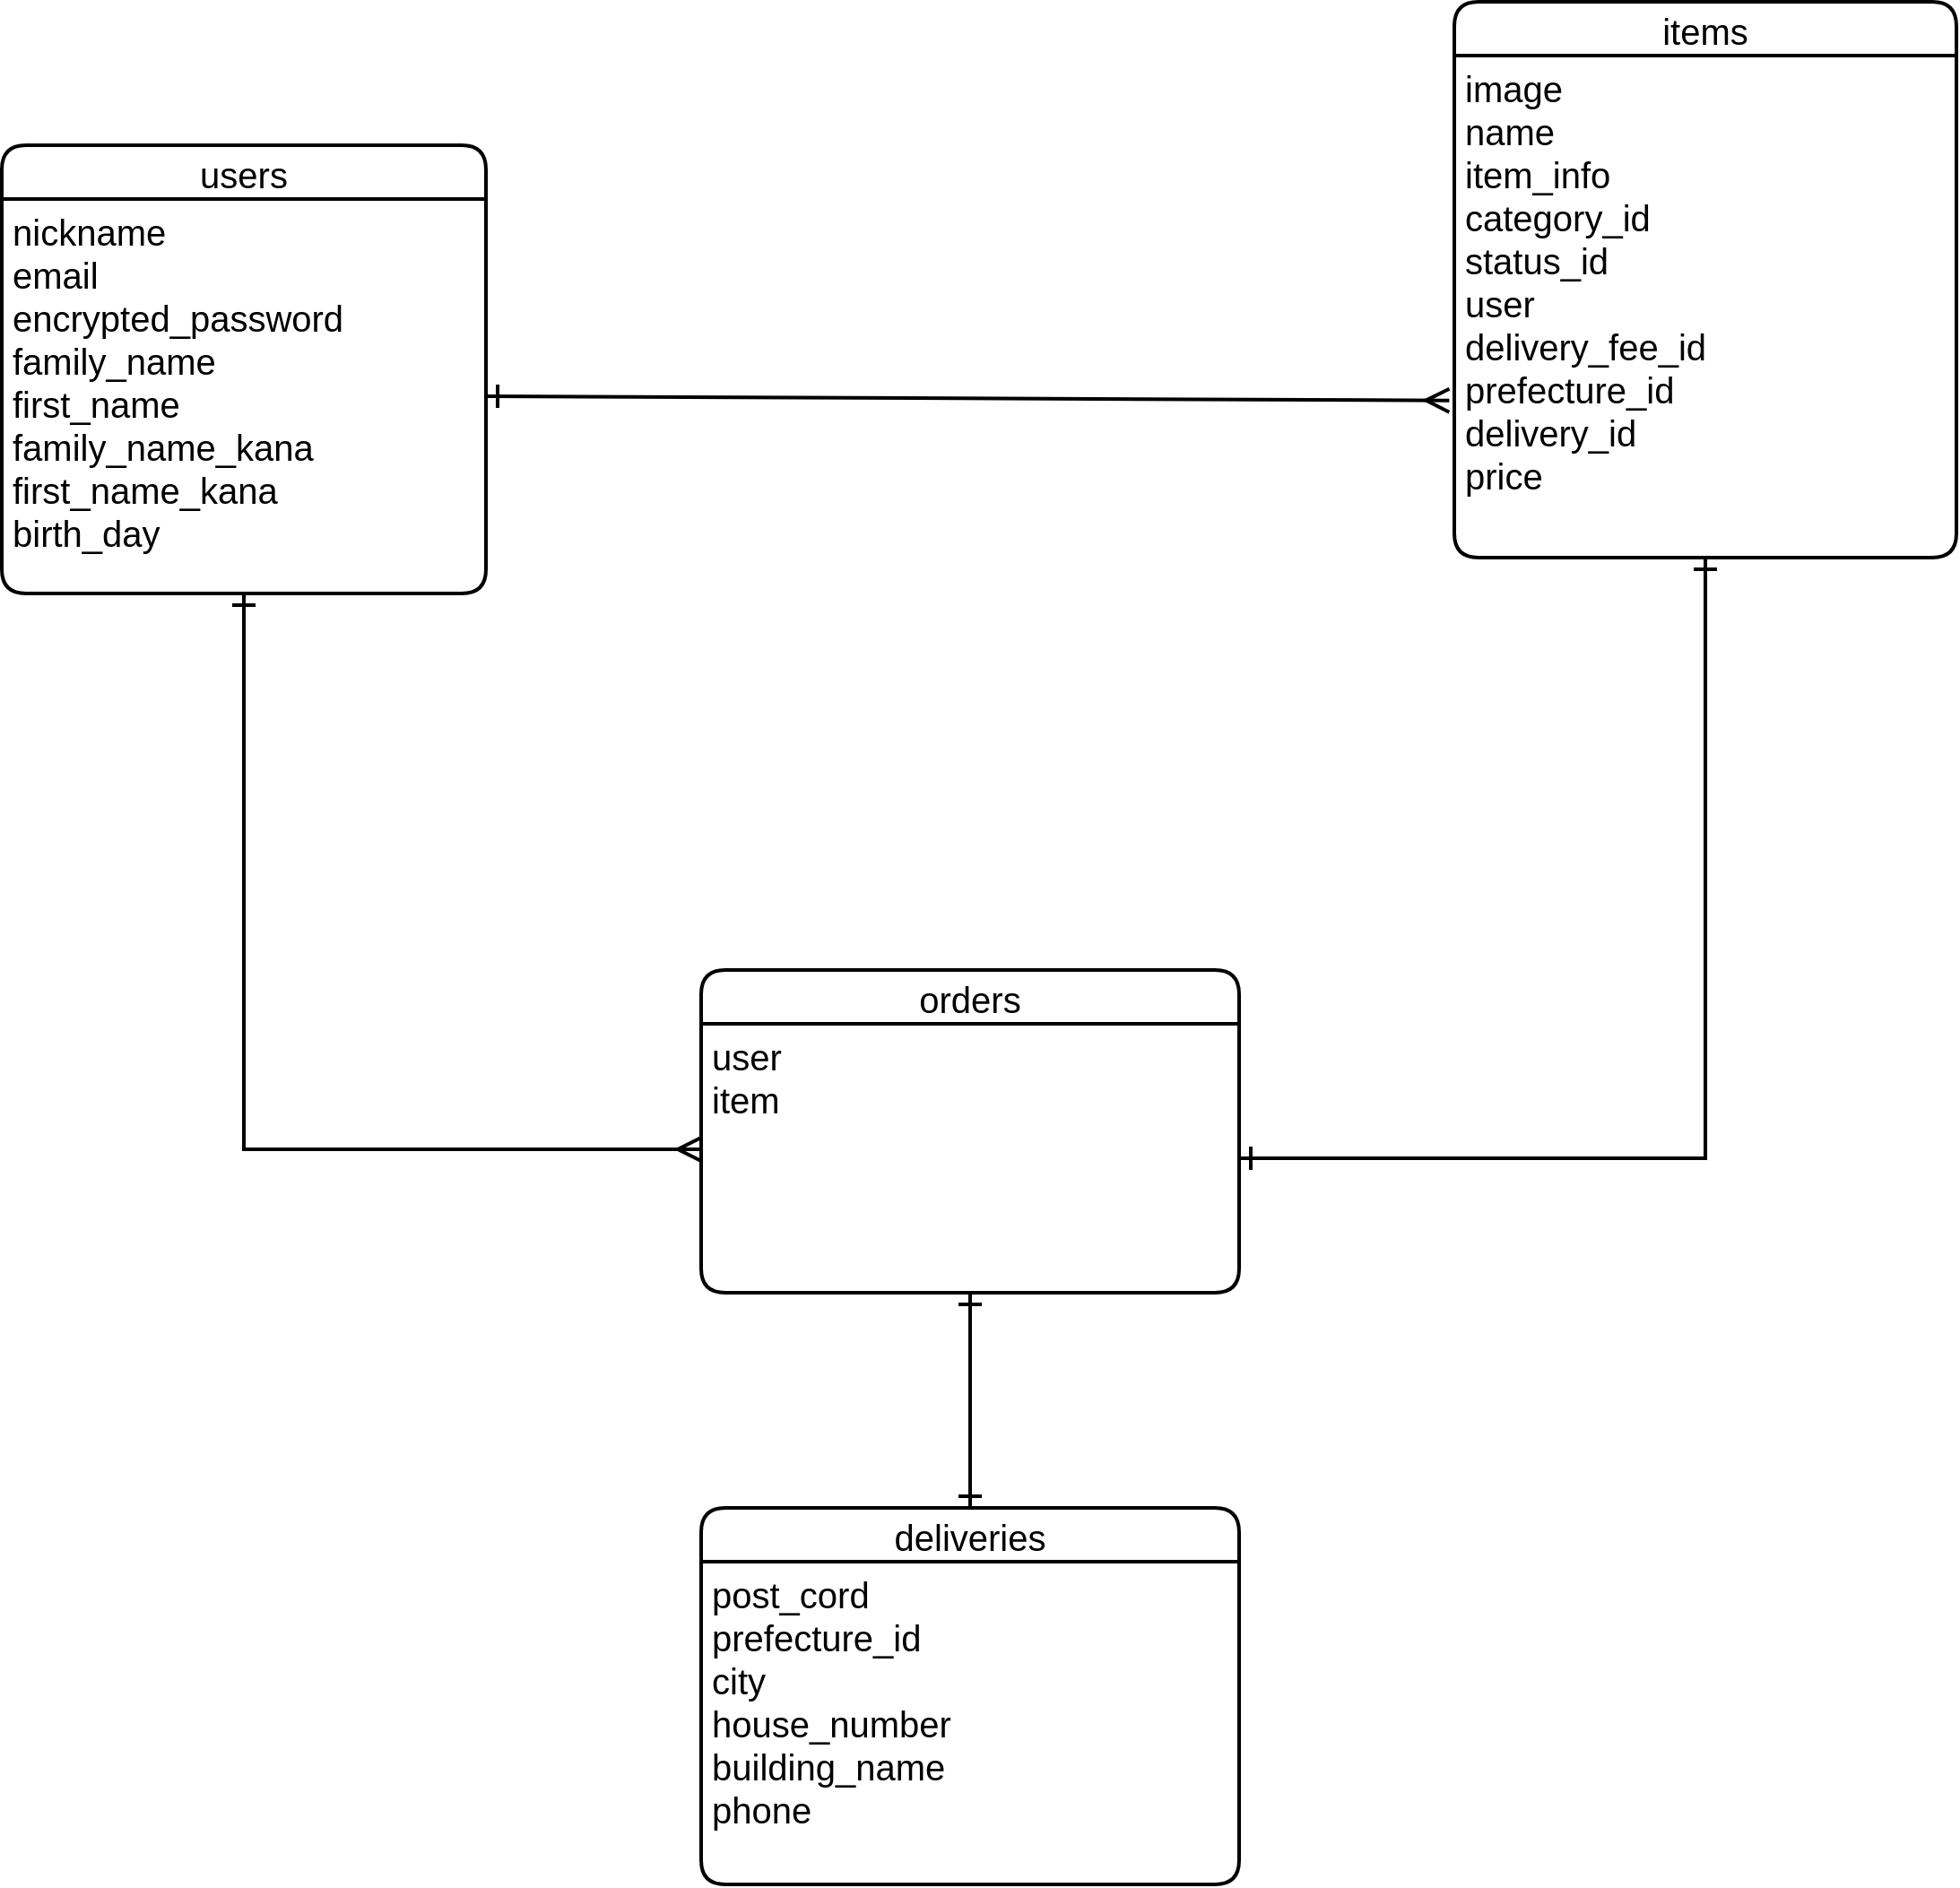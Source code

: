 <mxfile>
    <diagram id="y3XftZXZSAZ5kjOH6nx8" name="ページ1">
        <mxGraphModel dx="1390" dy="1452" grid="1" gridSize="10" guides="1" tooltips="1" connect="1" arrows="1" fold="1" page="1" pageScale="1" pageWidth="827" pageHeight="1169" math="0" shadow="0">
            <root>
                <mxCell id="0"/>
                <mxCell id="1" parent="0"/>
                <mxCell id="19" value="users" style="swimlane;childLayout=stackLayout;horizontal=1;startSize=30;horizontalStack=0;rounded=1;fontSize=20;fontStyle=0;strokeWidth=2;resizeParent=0;resizeLast=1;shadow=0;dashed=0;align=center;" parent="1" vertex="1">
                    <mxGeometry x="-540" y="-720" width="270" height="250" as="geometry"/>
                </mxCell>
                <mxCell id="20" value="nickname&#10;email&#10;encrypted_password&#10;family_name&#10;first_name&#10;family_name_kana&#10;first_name_kana&#10;birth_day" style="align=left;strokeColor=none;fillColor=none;spacingLeft=4;fontSize=20;verticalAlign=top;resizable=0;rotatable=0;part=1;" parent="19" vertex="1">
                    <mxGeometry y="30" width="270" height="220" as="geometry"/>
                </mxCell>
                <mxCell id="21" value="items" style="swimlane;childLayout=stackLayout;horizontal=1;startSize=30;horizontalStack=0;rounded=1;fontSize=20;fontStyle=0;strokeWidth=2;resizeParent=0;resizeLast=1;shadow=0;dashed=0;align=center;" parent="1" vertex="1">
                    <mxGeometry x="270" y="-800" width="280" height="310" as="geometry"/>
                </mxCell>
                <mxCell id="22" value="image&#10;name&#10;item_info&#10;category_id&#10;status_id&#10;user&#10;delivery_fee_id&#10;prefecture_id&#10;delivery_id&#10;price" style="align=left;strokeColor=none;fillColor=none;spacingLeft=4;fontSize=20;verticalAlign=top;resizable=0;rotatable=0;part=1;" parent="21" vertex="1">
                    <mxGeometry y="30" width="280" height="280" as="geometry"/>
                </mxCell>
                <mxCell id="78" value="deliveries" style="swimlane;childLayout=stackLayout;horizontal=1;startSize=30;horizontalStack=0;rounded=1;fontSize=20;fontStyle=0;strokeWidth=2;resizeParent=0;resizeLast=1;shadow=0;dashed=0;align=center;" parent="1" vertex="1">
                    <mxGeometry x="-150" y="40" width="300" height="210" as="geometry"/>
                </mxCell>
                <mxCell id="79" value="post_cord&#10;prefecture_id&#10;city&#10;house_number&#10;building_name&#10;phone&#10;" style="align=left;strokeColor=none;fillColor=none;spacingLeft=4;fontSize=20;verticalAlign=top;resizable=0;rotatable=0;part=1;" parent="78" vertex="1">
                    <mxGeometry y="30" width="300" height="180" as="geometry"/>
                </mxCell>
                <mxCell id="92" value="orders" style="swimlane;childLayout=stackLayout;horizontal=1;startSize=30;horizontalStack=0;rounded=1;fontSize=20;fontStyle=0;strokeWidth=2;resizeParent=0;resizeLast=1;shadow=0;dashed=0;align=center;" parent="1" vertex="1">
                    <mxGeometry x="-150" y="-260" width="300" height="180" as="geometry"/>
                </mxCell>
                <mxCell id="93" value="user&#10;item" style="align=left;strokeColor=none;fillColor=none;spacingLeft=4;fontSize=20;verticalAlign=top;resizable=0;rotatable=0;part=1;" parent="92" vertex="1">
                    <mxGeometry y="30" width="300" height="150" as="geometry"/>
                </mxCell>
                <mxCell id="95" style="edgeStyle=orthogonalEdgeStyle;rounded=0;orthogonalLoop=1;jettySize=auto;html=1;fontSize=20;startArrow=ERmany;startFill=0;endArrow=ERone;endFill=0;startSize=10;endSize=10;sourcePerimeterSpacing=10;targetPerimeterSpacing=10;strokeWidth=2;entryX=0.5;entryY=1;entryDx=0;entryDy=0;" parent="1" target="20" edge="1">
                    <mxGeometry relative="1" as="geometry">
                        <mxPoint x="-410" y="-120" as="targetPoint"/>
                        <Array as="points">
                            <mxPoint x="-405" y="-160"/>
                        </Array>
                        <mxPoint x="-150" y="-160" as="sourcePoint"/>
                    </mxGeometry>
                </mxCell>
                <mxCell id="101" style="rounded=0;orthogonalLoop=1;jettySize=auto;html=1;exitX=1;exitY=0.5;exitDx=0;exitDy=0;entryX=-0.01;entryY=0.687;entryDx=0;entryDy=0;entryPerimeter=0;fontSize=20;startArrow=ERone;startFill=0;endArrow=ERmany;endFill=0;startSize=10;endSize=10;sourcePerimeterSpacing=10;targetPerimeterSpacing=10;strokeWidth=2;" parent="1" source="20" target="22" edge="1">
                    <mxGeometry relative="1" as="geometry"/>
                </mxCell>
                <mxCell id="102" style="edgeStyle=none;rounded=0;orthogonalLoop=1;jettySize=auto;html=1;exitX=0.5;exitY=1;exitDx=0;exitDy=0;entryX=0.5;entryY=0;entryDx=0;entryDy=0;fontSize=20;startArrow=ERone;startFill=0;endArrow=ERone;endFill=0;startSize=10;endSize=10;sourcePerimeterSpacing=10;targetPerimeterSpacing=10;strokeWidth=2;" parent="1" source="93" target="78" edge="1">
                    <mxGeometry relative="1" as="geometry"/>
                </mxCell>
                <mxCell id="104" style="edgeStyle=orthogonalEdgeStyle;rounded=0;orthogonalLoop=1;jettySize=auto;html=1;fontSize=20;startArrow=ERone;startFill=0;endArrow=ERone;endFill=0;startSize=10;endSize=10;sourcePerimeterSpacing=10;targetPerimeterSpacing=10;strokeWidth=2;exitX=1;exitY=0.5;exitDx=0;exitDy=0;entryX=0.5;entryY=1;entryDx=0;entryDy=0;" parent="1" source="93" target="22" edge="1">
                    <mxGeometry relative="1" as="geometry">
                        <mxPoint x="410" y="-430" as="targetPoint"/>
                    </mxGeometry>
                </mxCell>
            </root>
        </mxGraphModel>
    </diagram>
</mxfile>